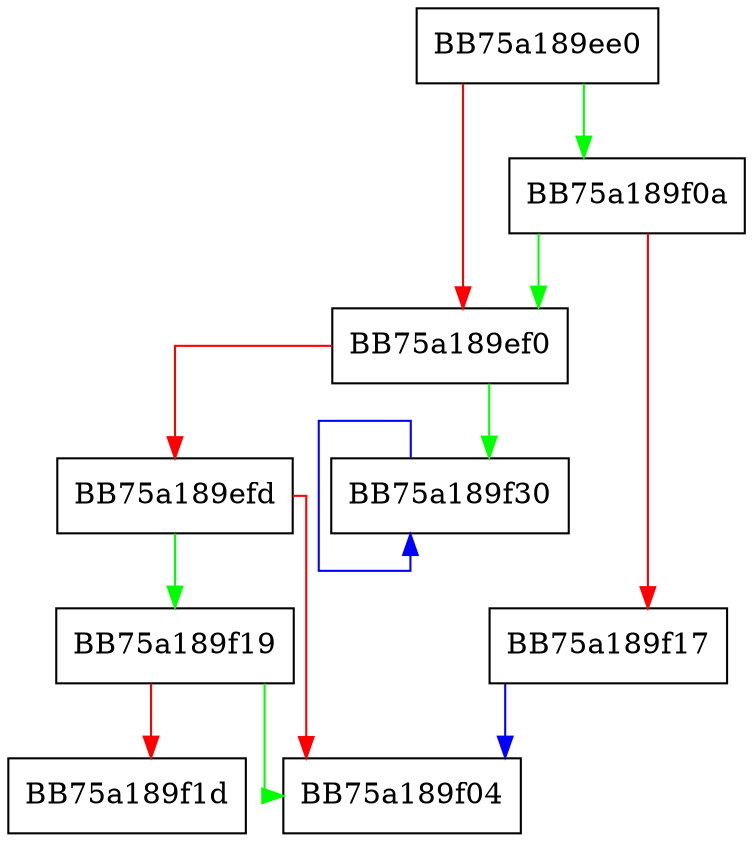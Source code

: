 digraph ReleaseShared {
  node [shape="box"];
  graph [splines=ortho];
  BB75a189ee0 -> BB75a189f0a [color="green"];
  BB75a189ee0 -> BB75a189ef0 [color="red"];
  BB75a189ef0 -> BB75a189f30 [color="green"];
  BB75a189ef0 -> BB75a189efd [color="red"];
  BB75a189efd -> BB75a189f19 [color="green"];
  BB75a189efd -> BB75a189f04 [color="red"];
  BB75a189f0a -> BB75a189ef0 [color="green"];
  BB75a189f0a -> BB75a189f17 [color="red"];
  BB75a189f17 -> BB75a189f04 [color="blue"];
  BB75a189f19 -> BB75a189f04 [color="green"];
  BB75a189f19 -> BB75a189f1d [color="red"];
  BB75a189f30 -> BB75a189f30 [color="blue"];
}